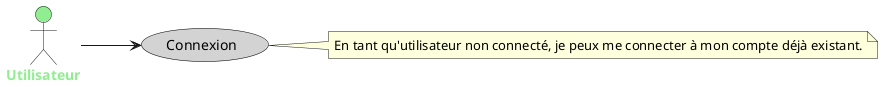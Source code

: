 @startuml UserStoryUserLogin

left to right direction
skinparam actorFontStyle bold
skinparam usecase {
    BackgroundColor YellowGreen
    BorderColor Black
}

actor "Utilisateur" as U #LightGreen;text:LightGreen

usecase "Connexion" as C #LightGray;text:Black

' Relations entre acteurs et cas d'utilisation
U --> C

' Description des cas d'utilisation
note right of C
    En tant qu'utilisateur non connecté, je peux me connecter à mon compte déjà existant.
end note

@enduml